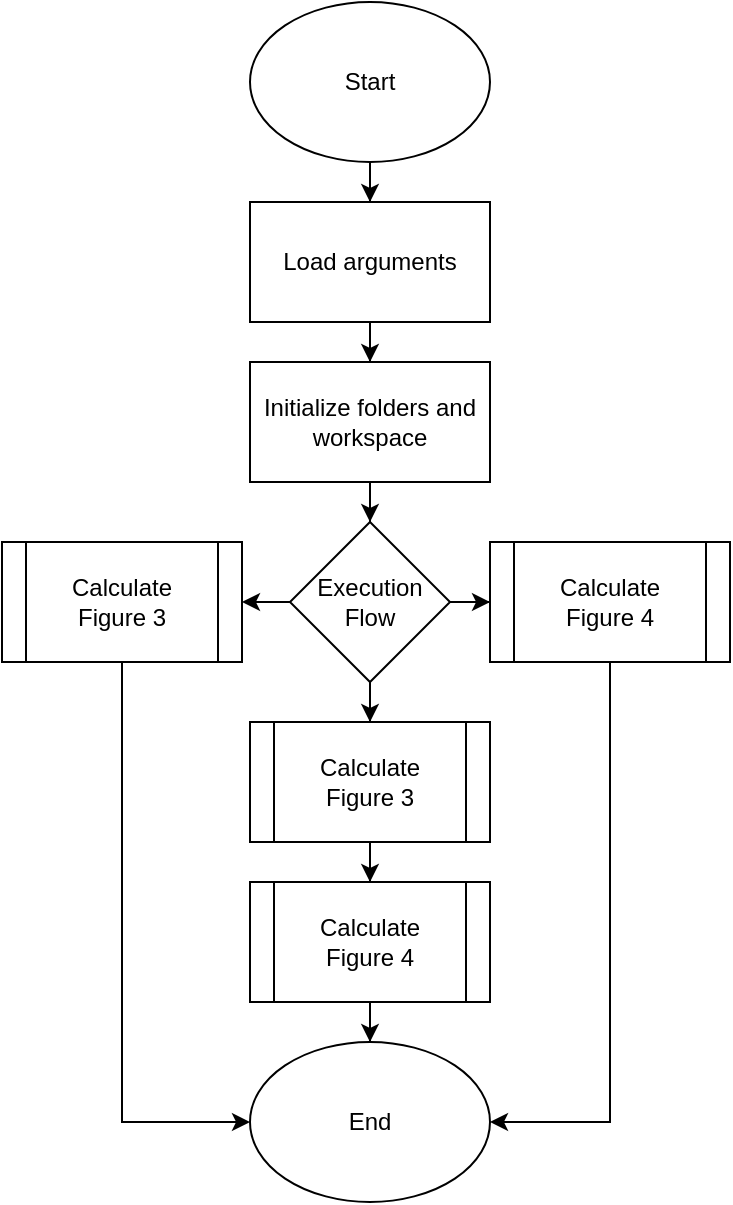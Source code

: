 <mxfile version="16.1.2" type="device" pages="6"><diagram id="HwZqUZSLF_ld7VgFGoDg" name="Main_Process"><mxGraphModel dx="671" dy="753" grid="1" gridSize="10" guides="1" tooltips="1" connect="1" arrows="1" fold="1" page="1" pageScale="1" pageWidth="827" pageHeight="1169" math="0" shadow="0"><root><mxCell id="0"/><mxCell id="1" parent="0"/><mxCell id="xdrlUcMwxO-81AyO_Wlv-5" value="" style="edgeStyle=orthogonalEdgeStyle;rounded=0;orthogonalLoop=1;jettySize=auto;html=1;" edge="1" parent="1" source="xdrlUcMwxO-81AyO_Wlv-1" target="xdrlUcMwxO-81AyO_Wlv-3"><mxGeometry relative="1" as="geometry"/></mxCell><mxCell id="xdrlUcMwxO-81AyO_Wlv-1" value="Start" style="ellipse;whiteSpace=wrap;html=1;" vertex="1" parent="1"><mxGeometry x="354" y="40" width="120" height="80" as="geometry"/></mxCell><mxCell id="xdrlUcMwxO-81AyO_Wlv-11" value="" style="edgeStyle=orthogonalEdgeStyle;rounded=0;orthogonalLoop=1;jettySize=auto;html=1;" edge="1" parent="1" source="xdrlUcMwxO-81AyO_Wlv-2" target="xdrlUcMwxO-81AyO_Wlv-6"><mxGeometry relative="1" as="geometry"/></mxCell><mxCell id="xdrlUcMwxO-81AyO_Wlv-2" value="&lt;span&gt;Initialize folders and workspace&lt;/span&gt;" style="rounded=0;whiteSpace=wrap;html=1;" vertex="1" parent="1"><mxGeometry x="354" y="220" width="120" height="60" as="geometry"/></mxCell><mxCell id="xdrlUcMwxO-81AyO_Wlv-4" value="" style="edgeStyle=orthogonalEdgeStyle;rounded=0;orthogonalLoop=1;jettySize=auto;html=1;" edge="1" parent="1" source="xdrlUcMwxO-81AyO_Wlv-3" target="xdrlUcMwxO-81AyO_Wlv-2"><mxGeometry relative="1" as="geometry"/></mxCell><mxCell id="xdrlUcMwxO-81AyO_Wlv-3" value="Load&amp;nbsp;arguments" style="rounded=0;whiteSpace=wrap;html=1;" vertex="1" parent="1"><mxGeometry x="354" y="140" width="120" height="60" as="geometry"/></mxCell><mxCell id="xdrlUcMwxO-81AyO_Wlv-12" value="" style="edgeStyle=orthogonalEdgeStyle;rounded=0;orthogonalLoop=1;jettySize=auto;html=1;" edge="1" parent="1" source="xdrlUcMwxO-81AyO_Wlv-6" target="xdrlUcMwxO-81AyO_Wlv-7"><mxGeometry relative="1" as="geometry"/></mxCell><mxCell id="xdrlUcMwxO-81AyO_Wlv-13" value="" style="edgeStyle=orthogonalEdgeStyle;rounded=0;orthogonalLoop=1;jettySize=auto;html=1;" edge="1" parent="1" source="xdrlUcMwxO-81AyO_Wlv-6" target="xdrlUcMwxO-81AyO_Wlv-8"><mxGeometry relative="1" as="geometry"/></mxCell><mxCell id="xdrlUcMwxO-81AyO_Wlv-14" value="" style="edgeStyle=orthogonalEdgeStyle;rounded=0;orthogonalLoop=1;jettySize=auto;html=1;" edge="1" parent="1" source="xdrlUcMwxO-81AyO_Wlv-6" target="xdrlUcMwxO-81AyO_Wlv-9"><mxGeometry relative="1" as="geometry"/></mxCell><mxCell id="xdrlUcMwxO-81AyO_Wlv-6" value="Execution&lt;br&gt;Flow" style="rhombus;whiteSpace=wrap;html=1;" vertex="1" parent="1"><mxGeometry x="374" y="300" width="80" height="80" as="geometry"/></mxCell><mxCell id="QyohF2oyGuZCwJGKjzFY-4" style="edgeStyle=orthogonalEdgeStyle;rounded=0;orthogonalLoop=1;jettySize=auto;html=1;entryX=0;entryY=0.5;entryDx=0;entryDy=0;exitX=0.5;exitY=1;exitDx=0;exitDy=0;" edge="1" parent="1" source="xdrlUcMwxO-81AyO_Wlv-7" target="QyohF2oyGuZCwJGKjzFY-1"><mxGeometry relative="1" as="geometry"/></mxCell><mxCell id="xdrlUcMwxO-81AyO_Wlv-7" value="Calculate&lt;br&gt;Figure 3" style="shape=process;whiteSpace=wrap;html=1;backgroundOutline=1;" vertex="1" parent="1"><mxGeometry x="230" y="310" width="120" height="60" as="geometry"/></mxCell><mxCell id="QyohF2oyGuZCwJGKjzFY-3" style="edgeStyle=orthogonalEdgeStyle;rounded=0;orthogonalLoop=1;jettySize=auto;html=1;entryX=1;entryY=0.5;entryDx=0;entryDy=0;" edge="1" parent="1" source="xdrlUcMwxO-81AyO_Wlv-8" target="QyohF2oyGuZCwJGKjzFY-1"><mxGeometry relative="1" as="geometry"/></mxCell><mxCell id="xdrlUcMwxO-81AyO_Wlv-8" value="&lt;span&gt;Calculate&lt;/span&gt;&lt;br&gt;&lt;span&gt;Figure 4&lt;/span&gt;" style="shape=process;whiteSpace=wrap;html=1;backgroundOutline=1;" vertex="1" parent="1"><mxGeometry x="474" y="310" width="120" height="60" as="geometry"/></mxCell><mxCell id="xdrlUcMwxO-81AyO_Wlv-15" value="" style="edgeStyle=orthogonalEdgeStyle;rounded=0;orthogonalLoop=1;jettySize=auto;html=1;" edge="1" parent="1" source="xdrlUcMwxO-81AyO_Wlv-9" target="xdrlUcMwxO-81AyO_Wlv-10"><mxGeometry relative="1" as="geometry"/></mxCell><mxCell id="xdrlUcMwxO-81AyO_Wlv-9" value="&lt;span&gt;Calculate&lt;/span&gt;&lt;br&gt;&lt;span&gt;Figure 3&lt;/span&gt;" style="shape=process;whiteSpace=wrap;html=1;backgroundOutline=1;" vertex="1" parent="1"><mxGeometry x="354" y="400" width="120" height="60" as="geometry"/></mxCell><mxCell id="QyohF2oyGuZCwJGKjzFY-2" value="" style="edgeStyle=orthogonalEdgeStyle;rounded=0;orthogonalLoop=1;jettySize=auto;html=1;" edge="1" parent="1" source="xdrlUcMwxO-81AyO_Wlv-10" target="QyohF2oyGuZCwJGKjzFY-1"><mxGeometry relative="1" as="geometry"/></mxCell><mxCell id="xdrlUcMwxO-81AyO_Wlv-10" value="&lt;span&gt;Calculate&lt;/span&gt;&lt;br&gt;&lt;span&gt;Figure 4&lt;/span&gt;" style="shape=process;whiteSpace=wrap;html=1;backgroundOutline=1;" vertex="1" parent="1"><mxGeometry x="354" y="480" width="120" height="60" as="geometry"/></mxCell><mxCell id="QyohF2oyGuZCwJGKjzFY-1" value="End" style="ellipse;whiteSpace=wrap;html=1;" vertex="1" parent="1"><mxGeometry x="354" y="560" width="120" height="80" as="geometry"/></mxCell></root></mxGraphModel></diagram><diagram id="gW5u-5kQTsB0mkwH7kOL" name="Figure 3"><mxGraphModel dx="559" dy="675" grid="1" gridSize="10" guides="1" tooltips="1" connect="1" arrows="1" fold="1" page="1" pageScale="1" pageWidth="827" pageHeight="1169" math="0" shadow="0"><root><mxCell id="kNvW9qlO9R2LTUDWgZCt-0"/><mxCell id="kNvW9qlO9R2LTUDWgZCt-1" parent="kNvW9qlO9R2LTUDWgZCt-0"/><mxCell id="fZSzHGwyg0vy-qcEcFVu-12" value="" style="edgeStyle=orthogonalEdgeStyle;rounded=0;orthogonalLoop=1;jettySize=auto;html=1;" edge="1" parent="kNvW9qlO9R2LTUDWgZCt-1" source="fZSzHGwyg0vy-qcEcFVu-1" target="fZSzHGwyg0vy-qcEcFVu-2"><mxGeometry relative="1" as="geometry"><Array as="points"><mxPoint x="460" y="90"/><mxPoint x="360" y="90"/></Array></mxGeometry></mxCell><mxCell id="fZSzHGwyg0vy-qcEcFVu-1" value="Start" style="ellipse;whiteSpace=wrap;html=1;" vertex="1" parent="kNvW9qlO9R2LTUDWgZCt-1"><mxGeometry x="400" width="120" height="80" as="geometry"/></mxCell><mxCell id="fZSzHGwyg0vy-qcEcFVu-5" value="" style="edgeStyle=orthogonalEdgeStyle;rounded=0;orthogonalLoop=1;jettySize=auto;html=1;" edge="1" parent="kNvW9qlO9R2LTUDWgZCt-1" source="fZSzHGwyg0vy-qcEcFVu-2" target="fZSzHGwyg0vy-qcEcFVu-4"><mxGeometry relative="1" as="geometry"/></mxCell><mxCell id="fZSzHGwyg0vy-qcEcFVu-7" value="Yes" style="edgeLabel;html=1;align=center;verticalAlign=middle;resizable=0;points=[];" vertex="1" connectable="0" parent="fZSzHGwyg0vy-qcEcFVu-5"><mxGeometry x="0.115" y="-1" relative="1" as="geometry"><mxPoint x="8" y="-2" as="offset"/></mxGeometry></mxCell><mxCell id="fZSzHGwyg0vy-qcEcFVu-6" value="" style="edgeStyle=orthogonalEdgeStyle;rounded=0;orthogonalLoop=1;jettySize=auto;html=1;" edge="1" parent="kNvW9qlO9R2LTUDWgZCt-1" source="fZSzHGwyg0vy-qcEcFVu-2" target="fZSzHGwyg0vy-qcEcFVu-3"><mxGeometry relative="1" as="geometry"/></mxCell><mxCell id="fZSzHGwyg0vy-qcEcFVu-8" value="No" style="edgeLabel;html=1;align=center;verticalAlign=middle;resizable=0;points=[];" vertex="1" connectable="0" parent="fZSzHGwyg0vy-qcEcFVu-6"><mxGeometry x="0.142" relative="1" as="geometry"><mxPoint x="-1" y="-8" as="offset"/></mxGeometry></mxCell><mxCell id="fZSzHGwyg0vy-qcEcFVu-2" value="Load Predictions&lt;br&gt;?" style="rhombus;whiteSpace=wrap;html=1;" vertex="1" parent="kNvW9qlO9R2LTUDWgZCt-1"><mxGeometry x="320" y="110" width="80" height="80" as="geometry"/></mxCell><mxCell id="fZSzHGwyg0vy-qcEcFVu-10" value="" style="edgeStyle=orthogonalEdgeStyle;rounded=0;orthogonalLoop=1;jettySize=auto;html=1;" edge="1" parent="kNvW9qlO9R2LTUDWgZCt-1" source="fZSzHGwyg0vy-qcEcFVu-3" target="fZSzHGwyg0vy-qcEcFVu-9"><mxGeometry relative="1" as="geometry"/></mxCell><mxCell id="fZSzHGwyg0vy-qcEcFVu-11" value="No" style="edgeLabel;html=1;align=center;verticalAlign=middle;resizable=0;points=[];" vertex="1" connectable="0" parent="fZSzHGwyg0vy-qcEcFVu-10"><mxGeometry x="0.525" relative="1" as="geometry"><mxPoint x="10" y="-2" as="offset"/></mxGeometry></mxCell><mxCell id="fZSzHGwyg0vy-qcEcFVu-15" value="" style="edgeStyle=orthogonalEdgeStyle;rounded=0;orthogonalLoop=1;jettySize=auto;html=1;" edge="1" parent="kNvW9qlO9R2LTUDWgZCt-1" source="fZSzHGwyg0vy-qcEcFVu-3" target="fZSzHGwyg0vy-qcEcFVu-14"><mxGeometry relative="1" as="geometry"/></mxCell><mxCell id="fZSzHGwyg0vy-qcEcFVu-16" value="Yes" style="edgeLabel;html=1;align=center;verticalAlign=middle;resizable=0;points=[];" vertex="1" connectable="0" parent="fZSzHGwyg0vy-qcEcFVu-15"><mxGeometry x="0.489" relative="1" as="geometry"><mxPoint x="-1" y="-8" as="offset"/></mxGeometry></mxCell><mxCell id="fZSzHGwyg0vy-qcEcFVu-3" value="Train &lt;br&gt;Model&lt;br&gt;?" style="rhombus;whiteSpace=wrap;html=1;" vertex="1" parent="kNvW9qlO9R2LTUDWgZCt-1"><mxGeometry x="420" y="110" width="80" height="80" as="geometry"/></mxCell><mxCell id="fZSzHGwyg0vy-qcEcFVu-22" style="edgeStyle=orthogonalEdgeStyle;rounded=0;orthogonalLoop=1;jettySize=auto;html=1;entryX=0.5;entryY=0;entryDx=0;entryDy=0;" edge="1" parent="kNvW9qlO9R2LTUDWgZCt-1" source="fZSzHGwyg0vy-qcEcFVu-4" target="fZSzHGwyg0vy-qcEcFVu-21"><mxGeometry relative="1" as="geometry"/></mxCell><mxCell id="fZSzHGwyg0vy-qcEcFVu-4" value="Load predictions &lt;br&gt;from last execution" style="rounded=0;whiteSpace=wrap;html=1;" vertex="1" parent="kNvW9qlO9R2LTUDWgZCt-1"><mxGeometry x="300" y="310" width="120" height="60" as="geometry"/></mxCell><mxCell id="fZSzHGwyg0vy-qcEcFVu-19" style="edgeStyle=orthogonalEdgeStyle;rounded=0;orthogonalLoop=1;jettySize=auto;html=1;exitX=0.5;exitY=1;exitDx=0;exitDy=0;entryX=0.5;entryY=0;entryDx=0;entryDy=0;" edge="1" parent="kNvW9qlO9R2LTUDWgZCt-1" source="fZSzHGwyg0vy-qcEcFVu-9" target="fZSzHGwyg0vy-qcEcFVu-18"><mxGeometry relative="1" as="geometry"/></mxCell><mxCell id="fZSzHGwyg0vy-qcEcFVu-9" value="Load &lt;br&gt;pre-trained models &lt;br&gt;(NNs and KNN)" style="rounded=0;whiteSpace=wrap;html=1;" vertex="1" parent="kNvW9qlO9R2LTUDWgZCt-1"><mxGeometry x="400" y="210" width="120" height="60" as="geometry"/></mxCell><mxCell id="fZSzHGwyg0vy-qcEcFVu-20" style="edgeStyle=orthogonalEdgeStyle;rounded=0;orthogonalLoop=1;jettySize=auto;html=1;exitX=0.5;exitY=1;exitDx=0;exitDy=0;entryX=0.5;entryY=0;entryDx=0;entryDy=0;" edge="1" parent="kNvW9qlO9R2LTUDWgZCt-1" source="fZSzHGwyg0vy-qcEcFVu-13" target="fZSzHGwyg0vy-qcEcFVu-18"><mxGeometry relative="1" as="geometry"><mxPoint x="600" y="300" as="targetPoint"/><Array as="points"><mxPoint x="590" y="290"/><mxPoint x="520" y="290"/></Array></mxGeometry></mxCell><mxCell id="fZSzHGwyg0vy-qcEcFVu-13" value="Create Models&lt;br&gt;(NNs and KNN)" style="shape=process;whiteSpace=wrap;html=1;backgroundOutline=1;" vertex="1" parent="kNvW9qlO9R2LTUDWgZCt-1"><mxGeometry x="530" y="210" width="120" height="60" as="geometry"/></mxCell><mxCell id="fZSzHGwyg0vy-qcEcFVu-17" value="" style="edgeStyle=orthogonalEdgeStyle;rounded=0;orthogonalLoop=1;jettySize=auto;html=1;" edge="1" parent="kNvW9qlO9R2LTUDWgZCt-1" source="fZSzHGwyg0vy-qcEcFVu-14" target="fZSzHGwyg0vy-qcEcFVu-13"><mxGeometry relative="1" as="geometry"/></mxCell><mxCell id="fZSzHGwyg0vy-qcEcFVu-14" value="Load data &lt;br&gt;(mESC) from pickle &lt;br&gt;file provided" style="rounded=0;whiteSpace=wrap;html=1;" vertex="1" parent="kNvW9qlO9R2LTUDWgZCt-1"><mxGeometry x="530" y="120" width="120" height="60" as="geometry"/></mxCell><mxCell id="fZSzHGwyg0vy-qcEcFVu-23" style="edgeStyle=orthogonalEdgeStyle;rounded=0;orthogonalLoop=1;jettySize=auto;html=1;exitX=0.5;exitY=1;exitDx=0;exitDy=0;entryX=0.5;entryY=0;entryDx=0;entryDy=0;" edge="1" parent="kNvW9qlO9R2LTUDWgZCt-1" source="fZSzHGwyg0vy-qcEcFVu-18" target="fZSzHGwyg0vy-qcEcFVu-21"><mxGeometry relative="1" as="geometry"/></mxCell><mxCell id="fZSzHGwyg0vy-qcEcFVu-18" value="Calculate Predictions" style="shape=process;whiteSpace=wrap;html=1;backgroundOutline=1;" vertex="1" parent="kNvW9qlO9R2LTUDWgZCt-1"><mxGeometry x="460" y="310" width="120" height="60" as="geometry"/></mxCell><mxCell id="fZSzHGwyg0vy-qcEcFVu-25" value="" style="edgeStyle=orthogonalEdgeStyle;rounded=0;orthogonalLoop=1;jettySize=auto;html=1;" edge="1" parent="kNvW9qlO9R2LTUDWgZCt-1" source="fZSzHGwyg0vy-qcEcFVu-21" target="fZSzHGwyg0vy-qcEcFVu-24"><mxGeometry relative="1" as="geometry"/></mxCell><mxCell id="fZSzHGwyg0vy-qcEcFVu-21" value="Resampled &lt;br&gt;predicted values &lt;br&gt;from a Gaussian&amp;nbsp;" style="rounded=0;whiteSpace=wrap;html=1;" vertex="1" parent="kNvW9qlO9R2LTUDWgZCt-1"><mxGeometry x="400" y="420" width="120" height="60" as="geometry"/></mxCell><mxCell id="enPpjbAWvwKnzGRxOwH6-1" value="" style="edgeStyle=orthogonalEdgeStyle;rounded=0;orthogonalLoop=1;jettySize=auto;html=1;" edge="1" parent="kNvW9qlO9R2LTUDWgZCt-1" source="fZSzHGwyg0vy-qcEcFVu-24" target="enPpjbAWvwKnzGRxOwH6-0"><mxGeometry relative="1" as="geometry"/></mxCell><mxCell id="fZSzHGwyg0vy-qcEcFVu-24" value="Plot Figure 3f" style="rounded=0;whiteSpace=wrap;html=1;" vertex="1" parent="kNvW9qlO9R2LTUDWgZCt-1"><mxGeometry x="400" y="500" width="120" height="60" as="geometry"/></mxCell><mxCell id="enPpjbAWvwKnzGRxOwH6-0" value="End" style="ellipse;whiteSpace=wrap;html=1;" vertex="1" parent="kNvW9qlO9R2LTUDWgZCt-1"><mxGeometry x="400" y="585" width="120" height="80" as="geometry"/></mxCell><mxCell id="sw294ATxE7kVwl4p26CA-0" value="&lt;u&gt;Figure 3f Process&lt;/u&gt;" style="text;html=1;strokeColor=none;fillColor=none;align=center;verticalAlign=middle;whiteSpace=wrap;rounded=0;" vertex="1" parent="kNvW9qlO9R2LTUDWgZCt-1"><mxGeometry x="330" y="25" width="60" height="30" as="geometry"/></mxCell></root></mxGraphModel></diagram><diagram id="MRW5J5WU9L5br7CWm-Gv" name="Figure 4"><mxGraphModel dx="839" dy="941" grid="1" gridSize="10" guides="1" tooltips="1" connect="1" arrows="1" fold="1" page="1" pageScale="1" pageWidth="827" pageHeight="1169" math="0" shadow="0"><root><mxCell id="qhpqUrdlveYGSH4Fw7c_-0"/><mxCell id="qhpqUrdlveYGSH4Fw7c_-1" parent="qhpqUrdlveYGSH4Fw7c_-0"/><mxCell id="PnCvE42yipNxWyD1WMqB-1" value="" style="edgeStyle=orthogonalEdgeStyle;rounded=0;orthogonalLoop=1;jettySize=auto;html=1;" edge="1" parent="qhpqUrdlveYGSH4Fw7c_-1" source="bgZPNYp7TEqUBkBpJNoO-1" target="PnCvE42yipNxWyD1WMqB-0"><mxGeometry relative="1" as="geometry"><Array as="points"><mxPoint x="344" y="50"/><mxPoint x="344" y="110"/></Array></mxGeometry></mxCell><mxCell id="bgZPNYp7TEqUBkBpJNoO-1" value="Start" style="ellipse;whiteSpace=wrap;html=1;" vertex="1" parent="qhpqUrdlveYGSH4Fw7c_-1"><mxGeometry x="354" y="10" width="120" height="80" as="geometry"/></mxCell><mxCell id="bgZPNYp7TEqUBkBpJNoO-2" value="" style="edgeStyle=orthogonalEdgeStyle;rounded=0;orthogonalLoop=1;jettySize=auto;html=1;" edge="1" parent="qhpqUrdlveYGSH4Fw7c_-1" source="bgZPNYp7TEqUBkBpJNoO-6" target="bgZPNYp7TEqUBkBpJNoO-13"><mxGeometry relative="1" as="geometry"/></mxCell><mxCell id="bgZPNYp7TEqUBkBpJNoO-3" value="Yes" style="edgeLabel;html=1;align=center;verticalAlign=middle;resizable=0;points=[];" vertex="1" connectable="0" parent="bgZPNYp7TEqUBkBpJNoO-2"><mxGeometry x="0.115" y="-1" relative="1" as="geometry"><mxPoint x="8" y="-2" as="offset"/></mxGeometry></mxCell><mxCell id="deXW2TGdHSuuR_F22ZuS-0" value="" style="edgeStyle=orthogonalEdgeStyle;rounded=0;orthogonalLoop=1;jettySize=auto;html=1;" edge="1" parent="qhpqUrdlveYGSH4Fw7c_-1" source="bgZPNYp7TEqUBkBpJNoO-6" target="bgZPNYp7TEqUBkBpJNoO-11"><mxGeometry relative="1" as="geometry"/></mxCell><mxCell id="deXW2TGdHSuuR_F22ZuS-1" value="No" style="edgeLabel;html=1;align=center;verticalAlign=middle;resizable=0;points=[];" vertex="1" connectable="0" parent="deXW2TGdHSuuR_F22ZuS-0"><mxGeometry x="-0.272" y="1" relative="1" as="geometry"><mxPoint x="8" y="-9" as="offset"/></mxGeometry></mxCell><mxCell id="bgZPNYp7TEqUBkBpJNoO-6" value="Load Predictions&lt;br&gt;?" style="rhombus;whiteSpace=wrap;html=1;" vertex="1" parent="qhpqUrdlveYGSH4Fw7c_-1"><mxGeometry x="164" y="160" width="80" height="80" as="geometry"/></mxCell><mxCell id="bgZPNYp7TEqUBkBpJNoO-7" value="" style="edgeStyle=orthogonalEdgeStyle;rounded=0;orthogonalLoop=1;jettySize=auto;html=1;" edge="1" parent="qhpqUrdlveYGSH4Fw7c_-1" source="bgZPNYp7TEqUBkBpJNoO-11" target="bgZPNYp7TEqUBkBpJNoO-15"><mxGeometry relative="1" as="geometry"/></mxCell><mxCell id="bgZPNYp7TEqUBkBpJNoO-8" value="No" style="edgeLabel;html=1;align=center;verticalAlign=middle;resizable=0;points=[];" vertex="1" connectable="0" parent="bgZPNYp7TEqUBkBpJNoO-7"><mxGeometry x="0.525" relative="1" as="geometry"><mxPoint x="10" y="-2" as="offset"/></mxGeometry></mxCell><mxCell id="bgZPNYp7TEqUBkBpJNoO-9" value="" style="edgeStyle=orthogonalEdgeStyle;rounded=0;orthogonalLoop=1;jettySize=auto;html=1;" edge="1" parent="qhpqUrdlveYGSH4Fw7c_-1" source="bgZPNYp7TEqUBkBpJNoO-11" target="bgZPNYp7TEqUBkBpJNoO-19"><mxGeometry relative="1" as="geometry"><Array as="points"><mxPoint x="414" y="200"/><mxPoint x="414" y="130"/></Array></mxGeometry></mxCell><mxCell id="bgZPNYp7TEqUBkBpJNoO-10" value="Yes" style="edgeLabel;html=1;align=center;verticalAlign=middle;resizable=0;points=[];" vertex="1" connectable="0" parent="bgZPNYp7TEqUBkBpJNoO-9"><mxGeometry x="0.489" relative="1" as="geometry"><mxPoint x="-26" y="42" as="offset"/></mxGeometry></mxCell><mxCell id="bgZPNYp7TEqUBkBpJNoO-11" value="Train &lt;br&gt;Model&lt;br&gt;?" style="rhombus;whiteSpace=wrap;html=1;" vertex="1" parent="qhpqUrdlveYGSH4Fw7c_-1"><mxGeometry x="304" y="160" width="80" height="80" as="geometry"/></mxCell><mxCell id="PnCvE42yipNxWyD1WMqB-4" value="" style="edgeStyle=orthogonalEdgeStyle;rounded=0;orthogonalLoop=1;jettySize=auto;html=1;" edge="1" parent="qhpqUrdlveYGSH4Fw7c_-1" source="bgZPNYp7TEqUBkBpJNoO-13" target="PnCvE42yipNxWyD1WMqB-3"><mxGeometry relative="1" as="geometry"/></mxCell><mxCell id="bgZPNYp7TEqUBkBpJNoO-13" value="Load predictions &lt;br&gt;from last execution" style="rounded=0;whiteSpace=wrap;html=1;" vertex="1" parent="qhpqUrdlveYGSH4Fw7c_-1"><mxGeometry x="144" y="260" width="120" height="60" as="geometry"/></mxCell><mxCell id="deXW2TGdHSuuR_F22ZuS-4" value="" style="edgeStyle=orthogonalEdgeStyle;rounded=0;orthogonalLoop=1;jettySize=auto;html=1;" edge="1" parent="qhpqUrdlveYGSH4Fw7c_-1" source="bgZPNYp7TEqUBkBpJNoO-15" target="deXW2TGdHSuuR_F22ZuS-3"><mxGeometry relative="1" as="geometry"/></mxCell><mxCell id="bgZPNYp7TEqUBkBpJNoO-15" value="Load &lt;br&gt;pre-trained models &lt;br&gt;(NNs and KNN)" style="rounded=0;whiteSpace=wrap;html=1;" vertex="1" parent="qhpqUrdlveYGSH4Fw7c_-1"><mxGeometry x="284" y="260" width="120" height="60" as="geometry"/></mxCell><mxCell id="pn3PBSvTtFc2StiT3naO-8" style="edgeStyle=orthogonalEdgeStyle;rounded=0;orthogonalLoop=1;jettySize=auto;html=1;" edge="1" parent="qhpqUrdlveYGSH4Fw7c_-1" source="bgZPNYp7TEqUBkBpJNoO-17" target="bgZPNYp7TEqUBkBpJNoO-21"><mxGeometry relative="1" as="geometry"><Array as="points"><mxPoint x="624" y="450"/></Array></mxGeometry></mxCell><mxCell id="bgZPNYp7TEqUBkBpJNoO-17" value="Create Models&lt;br&gt;(NNs and KNN)" style="shape=process;whiteSpace=wrap;html=1;backgroundOutline=1;" vertex="1" parent="qhpqUrdlveYGSH4Fw7c_-1"><mxGeometry x="564" y="340" width="120" height="60" as="geometry"/></mxCell><mxCell id="D_IWGL3Tt0xqirMrDuyi-1" value="" style="edgeStyle=orthogonalEdgeStyle;rounded=0;orthogonalLoop=1;jettySize=auto;html=1;" edge="1" parent="qhpqUrdlveYGSH4Fw7c_-1" source="bgZPNYp7TEqUBkBpJNoO-19" target="D_IWGL3Tt0xqirMrDuyi-0"><mxGeometry relative="1" as="geometry"/></mxCell><mxCell id="D_IWGL3Tt0xqirMrDuyi-4" value="" style="edgeStyle=orthogonalEdgeStyle;rounded=0;orthogonalLoop=1;jettySize=auto;html=1;" edge="1" parent="qhpqUrdlveYGSH4Fw7c_-1" source="bgZPNYp7TEqUBkBpJNoO-19" target="D_IWGL3Tt0xqirMrDuyi-2"><mxGeometry relative="1" as="geometry"/></mxCell><mxCell id="bgZPNYp7TEqUBkBpJNoO-19" value="Load data&lt;br&gt;(mESC) from pickle&lt;br&gt;file provided" style="rounded=0;whiteSpace=wrap;html=1;" vertex="1" parent="qhpqUrdlveYGSH4Fw7c_-1"><mxGeometry x="424" y="100" width="120" height="60" as="geometry"/></mxCell><mxCell id="pn3PBSvTtFc2StiT3naO-12" style="edgeStyle=orthogonalEdgeStyle;rounded=0;orthogonalLoop=1;jettySize=auto;html=1;" edge="1" parent="qhpqUrdlveYGSH4Fw7c_-1" source="bgZPNYp7TEqUBkBpJNoO-21" target="pn3PBSvTtFc2StiT3naO-10"><mxGeometry relative="1" as="geometry"><Array as="points"><mxPoint x="484" y="490"/></Array></mxGeometry></mxCell><mxCell id="bgZPNYp7TEqUBkBpJNoO-21" value="Calculate Predictions" style="shape=process;whiteSpace=wrap;html=1;backgroundOutline=1;" vertex="1" parent="qhpqUrdlveYGSH4Fw7c_-1"><mxGeometry x="424" y="420" width="120" height="60" as="geometry"/></mxCell><mxCell id="bgZPNYp7TEqUBkBpJNoO-24" value="" style="edgeStyle=orthogonalEdgeStyle;rounded=0;orthogonalLoop=1;jettySize=auto;html=1;" edge="1" parent="qhpqUrdlveYGSH4Fw7c_-1" source="bgZPNYp7TEqUBkBpJNoO-25" target="bgZPNYp7TEqUBkBpJNoO-26"><mxGeometry relative="1" as="geometry"><Array as="points"><mxPoint x="484" y="610"/><mxPoint x="414" y="610"/></Array></mxGeometry></mxCell><mxCell id="bgZPNYp7TEqUBkBpJNoO-25" value="Plot Figure 4b" style="rounded=0;whiteSpace=wrap;html=1;" vertex="1" parent="qhpqUrdlveYGSH4Fw7c_-1"><mxGeometry x="424" y="540" width="120" height="60" as="geometry"/></mxCell><mxCell id="bgZPNYp7TEqUBkBpJNoO-26" value="End" style="ellipse;whiteSpace=wrap;html=1;" vertex="1" parent="qhpqUrdlveYGSH4Fw7c_-1"><mxGeometry x="354" y="620" width="120" height="80" as="geometry"/></mxCell><mxCell id="PnCvE42yipNxWyD1WMqB-2" value="" style="edgeStyle=orthogonalEdgeStyle;rounded=0;orthogonalLoop=1;jettySize=auto;html=1;" edge="1" parent="qhpqUrdlveYGSH4Fw7c_-1" source="PnCvE42yipNxWyD1WMqB-0" target="bgZPNYp7TEqUBkBpJNoO-6"><mxGeometry relative="1" as="geometry"><Array as="points"><mxPoint x="204" y="110"/></Array></mxGeometry></mxCell><mxCell id="PnCvE42yipNxWyD1WMqB-0" value="Load libA names, gRNAs and targets from txt file" style="rounded=0;whiteSpace=wrap;html=1;" vertex="1" parent="qhpqUrdlveYGSH4Fw7c_-1"><mxGeometry x="214" y="80" width="120" height="60" as="geometry"/></mxCell><mxCell id="pn3PBSvTtFc2StiT3naO-11" style="edgeStyle=orthogonalEdgeStyle;rounded=0;orthogonalLoop=1;jettySize=auto;html=1;" edge="1" parent="qhpqUrdlveYGSH4Fw7c_-1" source="PnCvE42yipNxWyD1WMqB-3" target="pn3PBSvTtFc2StiT3naO-10"><mxGeometry relative="1" as="geometry"><Array as="points"><mxPoint x="204" y="490"/></Array></mxGeometry></mxCell><mxCell id="PnCvE42yipNxWyD1WMqB-3" value="Load test data used for mESC and USO2" style="rounded=0;whiteSpace=wrap;html=1;" vertex="1" parent="qhpqUrdlveYGSH4Fw7c_-1"><mxGeometry x="144" y="340" width="120" height="60" as="geometry"/></mxCell><mxCell id="pn3PBSvTtFc2StiT3naO-6" value="" style="edgeStyle=orthogonalEdgeStyle;rounded=0;orthogonalLoop=1;jettySize=auto;html=1;" edge="1" parent="qhpqUrdlveYGSH4Fw7c_-1" source="deXW2TGdHSuuR_F22ZuS-3" target="bgZPNYp7TEqUBkBpJNoO-21"><mxGeometry relative="1" as="geometry"><Array as="points"><mxPoint x="344" y="450"/></Array></mxGeometry></mxCell><mxCell id="deXW2TGdHSuuR_F22ZuS-3" value="Load test data used for mESC and USO2" style="rounded=0;whiteSpace=wrap;html=1;" vertex="1" parent="qhpqUrdlveYGSH4Fw7c_-1"><mxGeometry x="284" y="340" width="120" height="60" as="geometry"/></mxCell><mxCell id="D_IWGL3Tt0xqirMrDuyi-5" value="" style="edgeStyle=orthogonalEdgeStyle;rounded=0;orthogonalLoop=1;jettySize=auto;html=1;" edge="1" parent="qhpqUrdlveYGSH4Fw7c_-1" source="D_IWGL3Tt0xqirMrDuyi-0" target="D_IWGL3Tt0xqirMrDuyi-3"><mxGeometry relative="1" as="geometry"/></mxCell><mxCell id="D_IWGL3Tt0xqirMrDuyi-0" value="Load data&lt;br&gt;(USO2) from pickle&lt;br&gt;file provided" style="rounded=0;whiteSpace=wrap;html=1;" vertex="1" parent="qhpqUrdlveYGSH4Fw7c_-1"><mxGeometry x="564" y="100" width="120" height="60" as="geometry"/></mxCell><mxCell id="pn3PBSvTtFc2StiT3naO-1" value="" style="edgeStyle=orthogonalEdgeStyle;rounded=0;orthogonalLoop=1;jettySize=auto;html=1;" edge="1" parent="qhpqUrdlveYGSH4Fw7c_-1" source="D_IWGL3Tt0xqirMrDuyi-2" target="D_IWGL3Tt0xqirMrDuyi-6"><mxGeometry relative="1" as="geometry"/></mxCell><mxCell id="D_IWGL3Tt0xqirMrDuyi-2" value="Get &lt;b&gt;189 &lt;/b&gt;unique samples for testing&lt;br&gt;and &lt;b&gt;1095 &lt;/b&gt;for training" style="rounded=0;whiteSpace=wrap;html=1;" vertex="1" parent="qhpqUrdlveYGSH4Fw7c_-1"><mxGeometry x="424" y="180" width="120" height="60" as="geometry"/></mxCell><mxCell id="pn3PBSvTtFc2StiT3naO-2" value="" style="edgeStyle=orthogonalEdgeStyle;rounded=0;orthogonalLoop=1;jettySize=auto;html=1;" edge="1" parent="qhpqUrdlveYGSH4Fw7c_-1" source="D_IWGL3Tt0xqirMrDuyi-3" target="pn3PBSvTtFc2StiT3naO-0"><mxGeometry relative="1" as="geometry"/></mxCell><mxCell id="D_IWGL3Tt0xqirMrDuyi-3" value="Get &lt;b&gt;185 &lt;/b&gt;unique samples for testing&lt;br&gt;and &lt;b&gt;rest &lt;/b&gt;for training" style="rounded=0;whiteSpace=wrap;html=1;" vertex="1" parent="qhpqUrdlveYGSH4Fw7c_-1"><mxGeometry x="564" y="180" width="120" height="60" as="geometry"/></mxCell><mxCell id="pn3PBSvTtFc2StiT3naO-5" value="" style="edgeStyle=orthogonalEdgeStyle;rounded=0;orthogonalLoop=1;jettySize=auto;html=1;" edge="1" parent="qhpqUrdlveYGSH4Fw7c_-1" source="D_IWGL3Tt0xqirMrDuyi-6" target="pn3PBSvTtFc2StiT3naO-4"><mxGeometry relative="1" as="geometry"/></mxCell><mxCell id="D_IWGL3Tt0xqirMrDuyi-6" value="Store &lt;br&gt;train &amp;amp; test &lt;br&gt;to file" style="rounded=0;whiteSpace=wrap;html=1;" vertex="1" parent="qhpqUrdlveYGSH4Fw7c_-1"><mxGeometry x="424" y="260" width="120" height="60" as="geometry"/></mxCell><mxCell id="pn3PBSvTtFc2StiT3naO-3" value="" style="edgeStyle=orthogonalEdgeStyle;rounded=0;orthogonalLoop=1;jettySize=auto;html=1;" edge="1" parent="qhpqUrdlveYGSH4Fw7c_-1" source="pn3PBSvTtFc2StiT3naO-0" target="bgZPNYp7TEqUBkBpJNoO-17"><mxGeometry relative="1" as="geometry"/></mxCell><mxCell id="pn3PBSvTtFc2StiT3naO-0" value="Store &lt;br&gt;train &amp;amp; test &lt;br&gt;to file" style="rounded=0;whiteSpace=wrap;html=1;" vertex="1" parent="qhpqUrdlveYGSH4Fw7c_-1"><mxGeometry x="564" y="260" width="120" height="60" as="geometry"/></mxCell><mxCell id="pn3PBSvTtFc2StiT3naO-9" value="" style="edgeStyle=orthogonalEdgeStyle;rounded=0;orthogonalLoop=1;jettySize=auto;html=1;" edge="1" parent="qhpqUrdlveYGSH4Fw7c_-1" source="pn3PBSvTtFc2StiT3naO-4" target="bgZPNYp7TEqUBkBpJNoO-21"><mxGeometry relative="1" as="geometry"/></mxCell><mxCell id="pn3PBSvTtFc2StiT3naO-4" value="Create Models&lt;br&gt;(NNs and KNN)" style="shape=process;whiteSpace=wrap;html=1;backgroundOutline=1;" vertex="1" parent="qhpqUrdlveYGSH4Fw7c_-1"><mxGeometry x="424" y="340" width="120" height="60" as="geometry"/></mxCell><mxCell id="pn3PBSvTtFc2StiT3naO-14" style="edgeStyle=orthogonalEdgeStyle;rounded=0;orthogonalLoop=1;jettySize=auto;html=1;" edge="1" parent="qhpqUrdlveYGSH4Fw7c_-1" source="pn3PBSvTtFc2StiT3naO-10" target="pn3PBSvTtFc2StiT3naO-13"><mxGeometry relative="1" as="geometry"/></mxCell><mxCell id="pn3PBSvTtFc2StiT3naO-10" value="Calculate Observations for test data" style="shape=process;whiteSpace=wrap;html=1;backgroundOutline=1;" vertex="1" parent="qhpqUrdlveYGSH4Fw7c_-1"><mxGeometry x="284" y="460" width="120" height="60" as="geometry"/></mxCell><mxCell id="pn3PBSvTtFc2StiT3naO-15" value="" style="edgeStyle=orthogonalEdgeStyle;rounded=0;orthogonalLoop=1;jettySize=auto;html=1;" edge="1" parent="qhpqUrdlveYGSH4Fw7c_-1" source="pn3PBSvTtFc2StiT3naO-13" target="bgZPNYp7TEqUBkBpJNoO-25"><mxGeometry relative="1" as="geometry"/></mxCell><mxCell id="pn3PBSvTtFc2StiT3naO-13" value="Calculate&amp;nbsp;&lt;span&gt;Pearson correlation&lt;br&gt;&lt;/span&gt;" style="rounded=0;whiteSpace=wrap;html=1;" vertex="1" parent="qhpqUrdlveYGSH4Fw7c_-1"><mxGeometry x="284" y="540" width="120" height="60" as="geometry"/></mxCell><mxCell id="hw7tFxAeeOIodlXkuSCm-0" value="&lt;u&gt;Figure 4b Process&lt;/u&gt;" style="text;html=1;strokeColor=none;fillColor=none;align=center;verticalAlign=middle;whiteSpace=wrap;rounded=0;" vertex="1" parent="qhpqUrdlveYGSH4Fw7c_-1"><mxGeometry x="474" y="35" width="60" height="30" as="geometry"/></mxCell></root></mxGraphModel></diagram><diagram id="Sxp5AzlQWWwvBVW3Gw1u" name="Create models"><mxGraphModel dx="671" dy="753" grid="1" gridSize="10" guides="1" tooltips="1" connect="1" arrows="1" fold="1" page="1" pageScale="1" pageWidth="827" pageHeight="1169" math="0" shadow="0"><root><mxCell id="jWmAx-635hdNE2mYxS1I-0"/><mxCell id="jWmAx-635hdNE2mYxS1I-1" parent="jWmAx-635hdNE2mYxS1I-0"/><mxCell id="j7jf0yii9hZpZbDUqIIb-51" style="edgeStyle=orthogonalEdgeStyle;rounded=0;orthogonalLoop=1;jettySize=auto;html=1;" edge="1" parent="jWmAx-635hdNE2mYxS1I-1" source="j7jf0yii9hZpZbDUqIIb-1" target="j7jf0yii9hZpZbDUqIIb-49"><mxGeometry relative="1" as="geometry"><mxPoint x="280" y="240" as="targetPoint"/><Array as="points"><mxPoint x="250" y="100"/></Array></mxGeometry></mxCell><mxCell id="j7jf0yii9hZpZbDUqIIb-1" value="Start" style="ellipse;whiteSpace=wrap;html=1;" vertex="1" parent="jWmAx-635hdNE2mYxS1I-1"><mxGeometry x="354" y="60" width="120" height="80" as="geometry"/></mxCell><mxCell id="j7jf0yii9hZpZbDUqIIb-48" value="&lt;u&gt;Create Model Process&lt;/u&gt;" style="text;html=1;strokeColor=none;fillColor=none;align=center;verticalAlign=middle;whiteSpace=wrap;rounded=0;" vertex="1" parent="jWmAx-635hdNE2mYxS1I-1"><mxGeometry x="480" y="77.5" width="60" height="45" as="geometry"/></mxCell><mxCell id="bdc0FU_m-5Ablzz_i965-26" style="edgeStyle=orthogonalEdgeStyle;rounded=0;orthogonalLoop=1;jettySize=auto;html=1;exitX=1;exitY=0.5;exitDx=0;exitDy=0;entryX=0;entryY=0.5;entryDx=0;entryDy=0;" edge="1" parent="jWmAx-635hdNE2mYxS1I-1" source="j7jf0yii9hZpZbDUqIIb-49" target="j7jf0yii9hZpZbDUqIIb-50"><mxGeometry relative="1" as="geometry"/></mxCell><mxCell id="j7jf0yii9hZpZbDUqIIb-49" value="Neural Networks (MH &amp; MH-Less Deletions)" style="swimlane;fontStyle=1" vertex="1" parent="jWmAx-635hdNE2mYxS1I-1"><mxGeometry x="60" y="150" width="380" height="320" as="geometry"><mxRectangle x="60" y="150" width="280" height="23" as="alternateBounds"/></mxGeometry></mxCell><mxCell id="bdc0FU_m-5Ablzz_i965-6" value="" style="edgeStyle=orthogonalEdgeStyle;rounded=0;orthogonalLoop=1;jettySize=auto;html=1;" edge="1" parent="j7jf0yii9hZpZbDUqIIb-49" source="j7jf0yii9hZpZbDUqIIb-52" target="bdc0FU_m-5Ablzz_i965-4"><mxGeometry relative="1" as="geometry"/></mxCell><mxCell id="j7jf0yii9hZpZbDUqIIb-52" value="&lt;b&gt;Initialize both models&lt;/b&gt;&lt;br&gt;NN1 = 2x16x16x1&lt;br&gt;NN2= 1x16x16x1" style="rounded=0;whiteSpace=wrap;html=1;" vertex="1" parent="j7jf0yii9hZpZbDUqIIb-49"><mxGeometry x="10" y="30" width="135" height="60" as="geometry"/></mxCell><mxCell id="bdc0FU_m-5Ablzz_i965-8" value="" style="edgeStyle=orthogonalEdgeStyle;rounded=0;orthogonalLoop=1;jettySize=auto;html=1;" edge="1" parent="j7jf0yii9hZpZbDUqIIb-49" source="bdc0FU_m-5Ablzz_i965-4" target="bdc0FU_m-5Ablzz_i965-7"><mxGeometry relative="1" as="geometry"/></mxCell><mxCell id="bdc0FU_m-5Ablzz_i965-4" value="&#10;&#10;&lt;span style=&quot;color: rgb(0, 0, 0); font-family: helvetica; font-size: 12px; font-style: normal; font-weight: 400; letter-spacing: normal; text-align: center; text-indent: 0px; text-transform: none; word-spacing: 0px; background-color: rgb(248, 249, 250); display: inline; float: none;&quot;&gt;Parse and format data into expected structure&lt;/span&gt;&#10;&#10;" style="rounded=0;whiteSpace=wrap;html=1;" vertex="1" parent="j7jf0yii9hZpZbDUqIIb-49"><mxGeometry x="17.5" y="110" width="120" height="60" as="geometry"/></mxCell><mxCell id="bdc0FU_m-5Ablzz_i965-18" style="edgeStyle=orthogonalEdgeStyle;rounded=0;orthogonalLoop=1;jettySize=auto;html=1;exitX=1;exitY=0.5;exitDx=0;exitDy=0;entryX=0;entryY=0.5;entryDx=0;entryDy=0;" edge="1" parent="j7jf0yii9hZpZbDUqIIb-49" source="bdc0FU_m-5Ablzz_i965-7" target="bdc0FU_m-5Ablzz_i965-9"><mxGeometry relative="1" as="geometry"/></mxCell><mxCell id="bdc0FU_m-5Ablzz_i965-7" value="Split data into train &amp;amp; test sets (85/15)" style="rounded=0;whiteSpace=wrap;html=1;" vertex="1" parent="j7jf0yii9hZpZbDUqIIb-49"><mxGeometry x="18" y="190" width="120" height="60" as="geometry"/></mxCell><mxCell id="bdc0FU_m-5Ablzz_i965-19" style="edgeStyle=orthogonalEdgeStyle;rounded=0;orthogonalLoop=1;jettySize=auto;html=1;" edge="1" parent="j7jf0yii9hZpZbDUqIIb-49" source="bdc0FU_m-5Ablzz_i965-9" target="bdc0FU_m-5Ablzz_i965-12"><mxGeometry relative="1" as="geometry"/></mxCell><mxCell id="bdc0FU_m-5Ablzz_i965-9" value="&lt;div style=&quot;text-align: left&quot;&gt;&lt;b&gt;Train Model Parameters&lt;/b&gt;&lt;/div&gt;&lt;div style=&quot;text-align: left&quot;&gt;&lt;span&gt;- epochs = 50&lt;/span&gt;&lt;/div&gt;&lt;div style=&quot;text-align: left&quot;&gt;&lt;span&gt;- step size = 0.1&lt;/span&gt;&lt;/div&gt;&lt;div style=&quot;text-align: left&quot;&gt;&lt;b&gt;Minimize&amp;nbsp;&lt;/b&gt;&lt;b&gt;summed loss&amp;nbsp;&lt;/b&gt;&lt;/div&gt;&lt;div style=&quot;text-align: left&quot;&gt;for NN1 and NN2&amp;nbsp;&lt;/div&gt;&lt;div style=&quot;text-align: left&quot;&gt;&lt;span&gt;loss is either network is the negative pearson correlation&amp;nbsp;&lt;/span&gt;&lt;/div&gt;" style="rounded=0;whiteSpace=wrap;html=1;" vertex="1" parent="j7jf0yii9hZpZbDUqIIb-49"><mxGeometry x="180" y="30" width="162" height="100" as="geometry"/></mxCell><mxCell id="bdc0FU_m-5Ablzz_i965-10" value="Return NN1 and NN2" style="rounded=0;whiteSpace=wrap;html=1;" vertex="1" parent="j7jf0yii9hZpZbDUqIIb-49"><mxGeometry x="201" y="230" width="120" height="60" as="geometry"/></mxCell><mxCell id="bdc0FU_m-5Ablzz_i965-17" value="" style="edgeStyle=orthogonalEdgeStyle;rounded=0;orthogonalLoop=1;jettySize=auto;html=1;" edge="1" parent="j7jf0yii9hZpZbDUqIIb-49" source="bdc0FU_m-5Ablzz_i965-12" target="bdc0FU_m-5Ablzz_i965-10"><mxGeometry relative="1" as="geometry"/></mxCell><mxCell id="bdc0FU_m-5Ablzz_i965-12" value="Store Sample Name, total phi score and normal entropy" style="rounded=0;whiteSpace=wrap;html=1;" vertex="1" parent="j7jf0yii9hZpZbDUqIIb-49"><mxGeometry x="201" y="150" width="120" height="60" as="geometry"/></mxCell><mxCell id="bdc0FU_m-5Ablzz_i965-20" style="edgeStyle=orthogonalEdgeStyle;rounded=0;orthogonalLoop=1;jettySize=auto;html=1;" edge="1" parent="j7jf0yii9hZpZbDUqIIb-49" source="bdc0FU_m-5Ablzz_i965-9" target="bdc0FU_m-5Ablzz_i965-9"><mxGeometry relative="1" as="geometry"/></mxCell><mxCell id="bdc0FU_m-5Ablzz_i965-21" value="For all &lt;br&gt;epochs" style="edgeLabel;html=1;align=center;verticalAlign=middle;resizable=0;points=[];" vertex="1" connectable="0" parent="bdc0FU_m-5Ablzz_i965-20"><mxGeometry x="-0.54" relative="1" as="geometry"><mxPoint x="5" y="-15" as="offset"/></mxGeometry></mxCell><mxCell id="bdc0FU_m-5Ablzz_i965-25" style="edgeStyle=orthogonalEdgeStyle;rounded=0;orthogonalLoop=1;jettySize=auto;html=1;entryX=0.5;entryY=1;entryDx=0;entryDy=0;exitX=0.5;exitY=1;exitDx=0;exitDy=0;" edge="1" parent="j7jf0yii9hZpZbDUqIIb-49" source="bdc0FU_m-5Ablzz_i965-10" target="j7jf0yii9hZpZbDUqIIb-49"><mxGeometry relative="1" as="geometry"><mxPoint x="300" y="320" as="targetPoint"/><Array as="points"><mxPoint x="261" y="300"/><mxPoint x="190" y="300"/></Array></mxGeometry></mxCell><mxCell id="bdc0FU_m-5Ablzz_i965-42" style="edgeStyle=orthogonalEdgeStyle;rounded=0;orthogonalLoop=1;jettySize=auto;html=1;exitX=0.25;exitY=1;exitDx=0;exitDy=0;entryX=1;entryY=0.5;entryDx=0;entryDy=0;" edge="1" parent="jWmAx-635hdNE2mYxS1I-1" source="j7jf0yii9hZpZbDUqIIb-50" target="bdc0FU_m-5Ablzz_i965-41"><mxGeometry relative="1" as="geometry"><Array as="points"><mxPoint x="535" y="530"/></Array></mxGeometry></mxCell><mxCell id="j7jf0yii9hZpZbDUqIIb-50" value="K Nearest Neighbor (1bp insertions)" style="swimlane;" vertex="1" parent="jWmAx-635hdNE2mYxS1I-1"><mxGeometry x="460" y="170" width="300" height="280" as="geometry"><mxRectangle x="430" y="150" width="140" height="23" as="alternateBounds"/></mxGeometry></mxCell><mxCell id="bdc0FU_m-5Ablzz_i965-33" style="edgeStyle=orthogonalEdgeStyle;rounded=0;orthogonalLoop=1;jettySize=auto;html=1;" edge="1" parent="j7jf0yii9hZpZbDUqIIb-50" source="bdc0FU_m-5Ablzz_i965-28" target="bdc0FU_m-5Ablzz_i965-29"><mxGeometry relative="1" as="geometry"/></mxCell><mxCell id="bdc0FU_m-5Ablzz_i965-28" value="Load Sample Name, total phi score and normal entropy" style="rounded=0;whiteSpace=wrap;html=1;" vertex="1" parent="j7jf0yii9hZpZbDUqIIb-50"><mxGeometry x="10" y="30" width="120" height="60" as="geometry"/></mxCell><mxCell id="bdc0FU_m-5Ablzz_i965-31" value="" style="edgeStyle=orthogonalEdgeStyle;rounded=0;orthogonalLoop=1;jettySize=auto;html=1;" edge="1" parent="j7jf0yii9hZpZbDUqIIb-50" source="bdc0FU_m-5Ablzz_i965-29" target="bdc0FU_m-5Ablzz_i965-30"><mxGeometry relative="1" as="geometry"/></mxCell><mxCell id="bdc0FU_m-5Ablzz_i965-29" value="Get all rate statistics having Entropy &amp;gt; 0.01" style="rounded=0;whiteSpace=wrap;html=1;" vertex="1" parent="j7jf0yii9hZpZbDUqIIb-50"><mxGeometry x="10" y="110" width="120" height="60" as="geometry"/></mxCell><mxCell id="bdc0FU_m-5Ablzz_i965-30" value="&lt;div&gt;&lt;b&gt;Create features&lt;/b&gt;&lt;/div&gt;- &lt;u&gt;normalizer&lt;/u&gt;&lt;br&gt;- &lt;u&gt;X&lt;/u&gt;: GTAG, entropy, deletion score&lt;br&gt;- &lt;u&gt;Y&lt;/u&gt;: rates" style="rounded=0;whiteSpace=wrap;html=1;align=left;" vertex="1" parent="j7jf0yii9hZpZbDUqIIb-50"><mxGeometry x="10" y="190" width="120" height="80" as="geometry"/></mxCell><mxCell id="bdc0FU_m-5Ablzz_i965-38" style="edgeStyle=orthogonalEdgeStyle;rounded=0;orthogonalLoop=1;jettySize=auto;html=1;" edge="1" parent="j7jf0yii9hZpZbDUqIIb-50" source="bdc0FU_m-5Ablzz_i965-34" target="bdc0FU_m-5Ablzz_i965-35"><mxGeometry relative="1" as="geometry"/></mxCell><mxCell id="bdc0FU_m-5Ablzz_i965-34" value="&lt;b&gt;Generate Models&lt;/b&gt;&lt;br&gt;- fit KNN model&lt;br&gt;&lt;div&gt;- Get bp statistics for all bases&lt;/div&gt;" style="rounded=0;whiteSpace=wrap;html=1;align=left;" vertex="1" parent="j7jf0yii9hZpZbDUqIIb-50"><mxGeometry x="170" y="30" width="120" height="60" as="geometry"/></mxCell><mxCell id="bdc0FU_m-5Ablzz_i965-39" style="edgeStyle=orthogonalEdgeStyle;rounded=0;orthogonalLoop=1;jettySize=auto;html=1;" edge="1" parent="j7jf0yii9hZpZbDUqIIb-50" source="bdc0FU_m-5Ablzz_i965-35" target="bdc0FU_m-5Ablzz_i965-36"><mxGeometry relative="1" as="geometry"/></mxCell><mxCell id="bdc0FU_m-5Ablzz_i965-35" value="Store bp statistics and normalizer" style="rounded=0;whiteSpace=wrap;html=1;" vertex="1" parent="j7jf0yii9hZpZbDUqIIb-50"><mxGeometry x="170" y="110" width="120" height="60" as="geometry"/></mxCell><mxCell id="bdc0FU_m-5Ablzz_i965-40" style="edgeStyle=orthogonalEdgeStyle;rounded=0;orthogonalLoop=1;jettySize=auto;html=1;entryX=0.5;entryY=1;entryDx=0;entryDy=0;exitX=0.5;exitY=1;exitDx=0;exitDy=0;" edge="1" parent="j7jf0yii9hZpZbDUqIIb-50" source="bdc0FU_m-5Ablzz_i965-36" target="j7jf0yii9hZpZbDUqIIb-50"><mxGeometry relative="1" as="geometry"><Array as="points"><mxPoint x="230" y="260"/><mxPoint x="150" y="260"/></Array></mxGeometry></mxCell><mxCell id="bdc0FU_m-5Ablzz_i965-36" value="Return KNN model, bp statistics and normlaizer" style="rounded=0;whiteSpace=wrap;html=1;" vertex="1" parent="j7jf0yii9hZpZbDUqIIb-50"><mxGeometry x="170" y="190" width="120" height="60" as="geometry"/></mxCell><mxCell id="bdc0FU_m-5Ablzz_i965-41" value="Return NN1, NN2, KNN model, bp statistics, normalizer" style="ellipse;whiteSpace=wrap;html=1;" vertex="1" parent="jWmAx-635hdNE2mYxS1I-1"><mxGeometry x="354" y="490" width="120" height="80" as="geometry"/></mxCell></root></mxGraphModel></diagram><diagram id="fPHbFXmIzWgAWn7d_3Kf" name="Calculate predictions"><mxGraphModel dx="671" dy="753" grid="1" gridSize="10" guides="1" tooltips="1" connect="1" arrows="1" fold="1" page="1" pageScale="1" pageWidth="827" pageHeight="1169" math="0" shadow="0"><root><mxCell id="24bEHp3tZYWYHfug18tO-0"/><mxCell id="24bEHp3tZYWYHfug18tO-1" parent="24bEHp3tZYWYHfug18tO-0"/><mxCell id="1nk7-NwrizP3B3uC_v-m-2" value="" style="edgeStyle=orthogonalEdgeStyle;rounded=0;orthogonalLoop=1;jettySize=auto;html=1;" edge="1" parent="24bEHp3tZYWYHfug18tO-1" source="1nk7-NwrizP3B3uC_v-m-0" target="1nk7-NwrizP3B3uC_v-m-1"><mxGeometry relative="1" as="geometry"/></mxCell><mxCell id="1nk7-NwrizP3B3uC_v-m-0" value="Start" style="ellipse;whiteSpace=wrap;html=1;" vertex="1" parent="24bEHp3tZYWYHfug18tO-1"><mxGeometry x="354" y="40" width="120" height="80" as="geometry"/></mxCell><mxCell id="1nk7-NwrizP3B3uC_v-m-4" value="" style="edgeStyle=orthogonalEdgeStyle;rounded=0;orthogonalLoop=1;jettySize=auto;html=1;" edge="1" parent="24bEHp3tZYWYHfug18tO-1" source="1nk7-NwrizP3B3uC_v-m-1" target="1nk7-NwrizP3B3uC_v-m-3"><mxGeometry relative="1" as="geometry"/></mxCell><mxCell id="1nk7-NwrizP3B3uC_v-m-5" value="Yes" style="edgeLabel;html=1;align=center;verticalAlign=middle;resizable=0;points=[];" vertex="1" connectable="0" parent="1nk7-NwrizP3B3uC_v-m-4"><mxGeometry x="0.494" y="1" relative="1" as="geometry"><mxPoint x="1" y="-11" as="offset"/></mxGeometry></mxCell><mxCell id="1nk7-NwrizP3B3uC_v-m-7" value="" style="edgeStyle=orthogonalEdgeStyle;rounded=0;orthogonalLoop=1;jettySize=auto;html=1;" edge="1" parent="24bEHp3tZYWYHfug18tO-1" source="1nk7-NwrizP3B3uC_v-m-1" target="1nk7-NwrizP3B3uC_v-m-6"><mxGeometry relative="1" as="geometry"/></mxCell><mxCell id="1nk7-NwrizP3B3uC_v-m-16" value="No" style="edgeLabel;html=1;align=center;verticalAlign=middle;resizable=0;points=[];" vertex="1" connectable="0" parent="1nk7-NwrizP3B3uC_v-m-7"><mxGeometry x="0.511" y="1" relative="1" as="geometry"><mxPoint y="-9" as="offset"/></mxGeometry></mxCell><mxCell id="1nk7-NwrizP3B3uC_v-m-1" value="Are &lt;br&gt;all items predicted&lt;br&gt;?" style="rhombus;whiteSpace=wrap;html=1;" vertex="1" parent="24bEHp3tZYWYHfug18tO-1"><mxGeometry x="374" y="140" width="80" height="80" as="geometry"/></mxCell><mxCell id="1nk7-NwrizP3B3uC_v-m-3" value="Return predictions" style="ellipse;whiteSpace=wrap;html=1;" vertex="1" parent="24bEHp3tZYWYHfug18tO-1"><mxGeometry x="234" y="140" width="120" height="80" as="geometry"/></mxCell><mxCell id="1nk7-NwrizP3B3uC_v-m-12" style="edgeStyle=orthogonalEdgeStyle;rounded=0;orthogonalLoop=1;jettySize=auto;html=1;" edge="1" parent="24bEHp3tZYWYHfug18tO-1" source="1nk7-NwrizP3B3uC_v-m-6" target="1nk7-NwrizP3B3uC_v-m-8"><mxGeometry relative="1" as="geometry"/></mxCell><mxCell id="1nk7-NwrizP3B3uC_v-m-6" value="Predict&amp;nbsp; MH, MH-less&amp;nbsp; (max len 60) and Insertions using trained models&lt;br&gt;For current sample" style="rounded=0;whiteSpace=wrap;html=1;" vertex="1" parent="24bEHp3tZYWYHfug18tO-1"><mxGeometry x="474" y="140" width="120" height="80" as="geometry"/></mxCell><mxCell id="1nk7-NwrizP3B3uC_v-m-13" style="edgeStyle=orthogonalEdgeStyle;rounded=0;orthogonalLoop=1;jettySize=auto;html=1;" edge="1" parent="24bEHp3tZYWYHfug18tO-1" source="1nk7-NwrizP3B3uC_v-m-8" target="1nk7-NwrizP3B3uC_v-m-9"><mxGeometry relative="1" as="geometry"/></mxCell><mxCell id="1nk7-NwrizP3B3uC_v-m-8" value="Get indel length prediction (max deletion len 60)" style="rounded=0;whiteSpace=wrap;html=1;" vertex="1" parent="24bEHp3tZYWYHfug18tO-1"><mxGeometry x="474" y="240" width="120" height="60" as="geometry"/></mxCell><mxCell id="1nk7-NwrizP3B3uC_v-m-14" style="edgeStyle=orthogonalEdgeStyle;rounded=0;orthogonalLoop=1;jettySize=auto;html=1;" edge="1" parent="24bEHp3tZYWYHfug18tO-1" source="1nk7-NwrizP3B3uC_v-m-9" target="1nk7-NwrizP3B3uC_v-m-10"><mxGeometry relative="1" as="geometry"/></mxCell><mxCell id="1nk7-NwrizP3B3uC_v-m-9" value="Normalize frequencies" style="rounded=0;whiteSpace=wrap;html=1;" vertex="1" parent="24bEHp3tZYWYHfug18tO-1"><mxGeometry x="474" y="320" width="120" height="60" as="geometry"/></mxCell><mxCell id="1nk7-NwrizP3B3uC_v-m-15" style="edgeStyle=orthogonalEdgeStyle;rounded=0;orthogonalLoop=1;jettySize=auto;html=1;entryX=0.5;entryY=1;entryDx=0;entryDy=0;" edge="1" parent="24bEHp3tZYWYHfug18tO-1" source="1nk7-NwrizP3B3uC_v-m-10" target="1nk7-NwrizP3B3uC_v-m-1"><mxGeometry relative="1" as="geometry"/></mxCell><mxCell id="1nk7-NwrizP3B3uC_v-m-10" value="Store sample predictions" style="rounded=0;whiteSpace=wrap;html=1;" vertex="1" parent="24bEHp3tZYWYHfug18tO-1"><mxGeometry x="474" y="400" width="120" height="60" as="geometry"/></mxCell></root></mxGraphModel></diagram><diagram id="azhjKLRqF2ndIoQgMrg9" name="Calculate Observations"><mxGraphModel dx="789" dy="886" grid="1" gridSize="10" guides="1" tooltips="1" connect="1" arrows="1" fold="1" page="1" pageScale="1" pageWidth="827" pageHeight="1169" math="0" shadow="0"><root><mxCell id="318txtQdEqI3d89zY7kL-0"/><mxCell id="318txtQdEqI3d89zY7kL-1" parent="318txtQdEqI3d89zY7kL-0"/><mxCell id="53APsc1icDNJuxhMzaNh-0" value="" style="edgeStyle=orthogonalEdgeStyle;rounded=0;orthogonalLoop=1;jettySize=auto;html=1;" edge="1" parent="318txtQdEqI3d89zY7kL-1" source="53APsc1icDNJuxhMzaNh-1" target="53APsc1icDNJuxhMzaNh-6"><mxGeometry relative="1" as="geometry"/></mxCell><mxCell id="53APsc1icDNJuxhMzaNh-1" value="Start" style="ellipse;whiteSpace=wrap;html=1;" vertex="1" parent="318txtQdEqI3d89zY7kL-1"><mxGeometry x="220" y="40" width="120" height="80" as="geometry"/></mxCell><mxCell id="53APsc1icDNJuxhMzaNh-2" value="" style="edgeStyle=orthogonalEdgeStyle;rounded=0;orthogonalLoop=1;jettySize=auto;html=1;" edge="1" parent="318txtQdEqI3d89zY7kL-1" source="53APsc1icDNJuxhMzaNh-6" target="53APsc1icDNJuxhMzaNh-7"><mxGeometry relative="1" as="geometry"/></mxCell><mxCell id="53APsc1icDNJuxhMzaNh-3" value="Yes" style="edgeLabel;html=1;align=center;verticalAlign=middle;resizable=0;points=[];" vertex="1" connectable="0" parent="53APsc1icDNJuxhMzaNh-2"><mxGeometry x="0.494" y="1" relative="1" as="geometry"><mxPoint x="1" y="-11" as="offset"/></mxGeometry></mxCell><mxCell id="53APsc1icDNJuxhMzaNh-4" value="" style="edgeStyle=orthogonalEdgeStyle;rounded=0;orthogonalLoop=1;jettySize=auto;html=1;" edge="1" parent="318txtQdEqI3d89zY7kL-1" source="53APsc1icDNJuxhMzaNh-6" target="53APsc1icDNJuxhMzaNh-9"><mxGeometry relative="1" as="geometry"/></mxCell><mxCell id="53APsc1icDNJuxhMzaNh-5" value="No" style="edgeLabel;html=1;align=center;verticalAlign=middle;resizable=0;points=[];" vertex="1" connectable="0" parent="53APsc1icDNJuxhMzaNh-4"><mxGeometry x="0.511" y="1" relative="1" as="geometry"><mxPoint y="-9" as="offset"/></mxGeometry></mxCell><mxCell id="53APsc1icDNJuxhMzaNh-6" value="Are &lt;br&gt;all items observed&lt;br&gt;?" style="rhombus;whiteSpace=wrap;html=1;" vertex="1" parent="318txtQdEqI3d89zY7kL-1"><mxGeometry x="240" y="140" width="80" height="80" as="geometry"/></mxCell><mxCell id="53APsc1icDNJuxhMzaNh-7" value="Return observations" style="ellipse;whiteSpace=wrap;html=1;" vertex="1" parent="318txtQdEqI3d89zY7kL-1"><mxGeometry x="100" y="140" width="120" height="80" as="geometry"/></mxCell><mxCell id="53APsc1icDNJuxhMzaNh-8" style="edgeStyle=orthogonalEdgeStyle;rounded=0;orthogonalLoop=1;jettySize=auto;html=1;" edge="1" parent="318txtQdEqI3d89zY7kL-1" source="53APsc1icDNJuxhMzaNh-9" target="53APsc1icDNJuxhMzaNh-11"><mxGeometry relative="1" as="geometry"/></mxCell><mxCell id="53APsc1icDNJuxhMzaNh-9" value="Calculate 1bp insertion value" style="rounded=0;whiteSpace=wrap;html=1;" vertex="1" parent="318txtQdEqI3d89zY7kL-1"><mxGeometry x="340" y="150" width="120" height="60" as="geometry"/></mxCell><mxCell id="53APsc1icDNJuxhMzaNh-10" style="edgeStyle=orthogonalEdgeStyle;rounded=0;orthogonalLoop=1;jettySize=auto;html=1;" edge="1" parent="318txtQdEqI3d89zY7kL-1" source="53APsc1icDNJuxhMzaNh-11" target="53APsc1icDNJuxhMzaNh-13"><mxGeometry relative="1" as="geometry"/></mxCell><mxCell id="53APsc1icDNJuxhMzaNh-11" value="Calculate deletions from 1 to 30" style="rounded=0;whiteSpace=wrap;html=1;" vertex="1" parent="318txtQdEqI3d89zY7kL-1"><mxGeometry x="340" y="230" width="120" height="60" as="geometry"/></mxCell><mxCell id="53APsc1icDNJuxhMzaNh-12" style="edgeStyle=orthogonalEdgeStyle;rounded=0;orthogonalLoop=1;jettySize=auto;html=1;" edge="1" parent="318txtQdEqI3d89zY7kL-1" source="53APsc1icDNJuxhMzaNh-13" target="53APsc1icDNJuxhMzaNh-15"><mxGeometry relative="1" as="geometry"/></mxCell><mxCell id="53APsc1icDNJuxhMzaNh-13" value="Set deletions from 31 to 60 equal to 0" style="rounded=0;whiteSpace=wrap;html=1;" vertex="1" parent="318txtQdEqI3d89zY7kL-1"><mxGeometry x="340" y="310" width="120" height="60" as="geometry"/></mxCell><mxCell id="53APsc1icDNJuxhMzaNh-14" style="edgeStyle=orthogonalEdgeStyle;rounded=0;orthogonalLoop=1;jettySize=auto;html=1;entryX=0.5;entryY=1;entryDx=0;entryDy=0;" edge="1" parent="318txtQdEqI3d89zY7kL-1" source="53APsc1icDNJuxhMzaNh-15" target="53APsc1icDNJuxhMzaNh-6"><mxGeometry relative="1" as="geometry"/></mxCell><mxCell id="53APsc1icDNJuxhMzaNh-15" value="Normalize observations" style="rounded=0;whiteSpace=wrap;html=1;" vertex="1" parent="318txtQdEqI3d89zY7kL-1"><mxGeometry x="340" y="390" width="120" height="60" as="geometry"/></mxCell></root></mxGraphModel></diagram></mxfile>